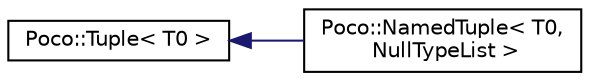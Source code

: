 digraph "Graphical Class Hierarchy"
{
 // LATEX_PDF_SIZE
  edge [fontname="Helvetica",fontsize="10",labelfontname="Helvetica",labelfontsize="10"];
  node [fontname="Helvetica",fontsize="10",shape=record];
  rankdir="LR";
  Node0 [label="Poco::Tuple\< T0 \>",height=0.2,width=0.4,color="black", fillcolor="white", style="filled",URL="$structPoco_1_1Tuple.html",tooltip=" "];
  Node0 -> Node1 [dir="back",color="midnightblue",fontsize="10",style="solid",fontname="Helvetica"];
  Node1 [label="Poco::NamedTuple\< T0,\l NullTypeList \>",height=0.2,width=0.4,color="black", fillcolor="white", style="filled",URL="$structPoco_1_1NamedTuple_3_01T0_00_01NullTypeList_01_4.html",tooltip=" "];
}
